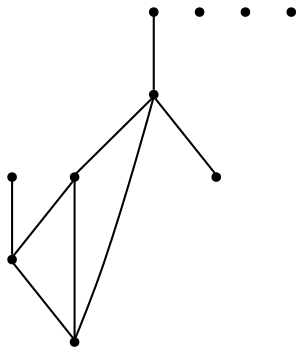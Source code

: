 graph {
  node [shape=point,comment="{\"directed\":false,\"doi\":\"10.1007/3-540-46648-7_26\",\"figure\":\"? (5)\"}"]

  v0 [pos="723.0903970183236,2014.4944584164803"]
  v1 [pos="804.1005167676901,1749.949243668139"]
  v2 [pos="598.0747712897314,1563.417309318178"]
  v3 [pos="863.6079336310424,1856.4674462232763"]
  v4 [pos="861.6076696304133,1768.9524827132034"]
  v5 [pos="555.069373465982,1818.7109689171873"]
  v6 [pos="725.5906713811542,1559.4166608819328"]
  v7 [pos="699.5874619247977,2092.507802404021"]
  v8 [pos="460.557567091721,1523.4105070099267"]
  v9 [pos="423.05286347658443,2099.0089673939497"]

  v0 -- v2 [id="-1",pos="723.0903970183236,2014.4944584164803 677.862430982506,2052.8929860143394 619.1789213703692,2076.0049527343194 555.0693655177026,2076.0049527343194 412.05149095591776,2076.0049527343194 296.0370055404806,1960.9852609711309 296.0370055404806,1817.9607757975862 296.0370055404806,1675.9365481168431 412.05149095591776,1559.9167260391732 555.0693655177026,1559.9167260391732 569.7192940420567,1559.9167260391732 584.085881864227,1561.1340954209427 598.0747712897314,1563.417309318178"]
  v0 -- v1 [id="-5",pos="723.0903970183236,2014.4944584164803 778.7852850134075,1967.2596758389527 814.1017572880423,1896.872756081159 814.1017572880423,1817.9607757975862 814.1017572880423,1794.3532323252307 810.8963077699912,1771.4641836952137 804.1005167676901,1749.949243668139"]
  v2 -- v1 [id="-6",pos="598.0747712897314,1563.417309318178 697.9397631552719,1580.1644876962985 778.486145747182,1653.9798968980574 804.1005167676901,1749.949243668139"]
  v5 -- v7 [id="-26",pos="555.069373465982,1818.7109689171873 568.0710338321163,1843.96530857898 568.0710338321163,1843.96530857898 568.0710338321163,1843.96530857898 699.5874619247977,2092.507802404021 699.5874619247977,2092.507802404021 699.5874619247977,2092.507802404021"]
  v5 -- v1 [id="-30",pos="555.069373465982,1818.7109689171873 804.1005167676901,1749.949243668139 804.1005167676901,1749.949243668139 804.1005167676901,1749.949243668139"]
  v4 -- v5 [id="-56",pos="861.6076696304133,1768.9524827132034 555.069373465982,1818.7109689171873 555.069373465982,1818.7109689171873 555.069373465982,1818.7109689171873"]
  v5 -- v0 [id="-66",pos="555.069373465982,1818.7109689171873 723.0903970183236,2014.4944584164803 723.0903970183236,2014.4944584164803 723.0903970183236,2014.4944584164803"]
  v8 -- v2 [id="-99",pos="460.557567091721,1523.4105070099267 598.0747712897314,1563.417309318178 598.0747712897314,1563.417309318178 598.0747712897314,1563.417309318178"]
}